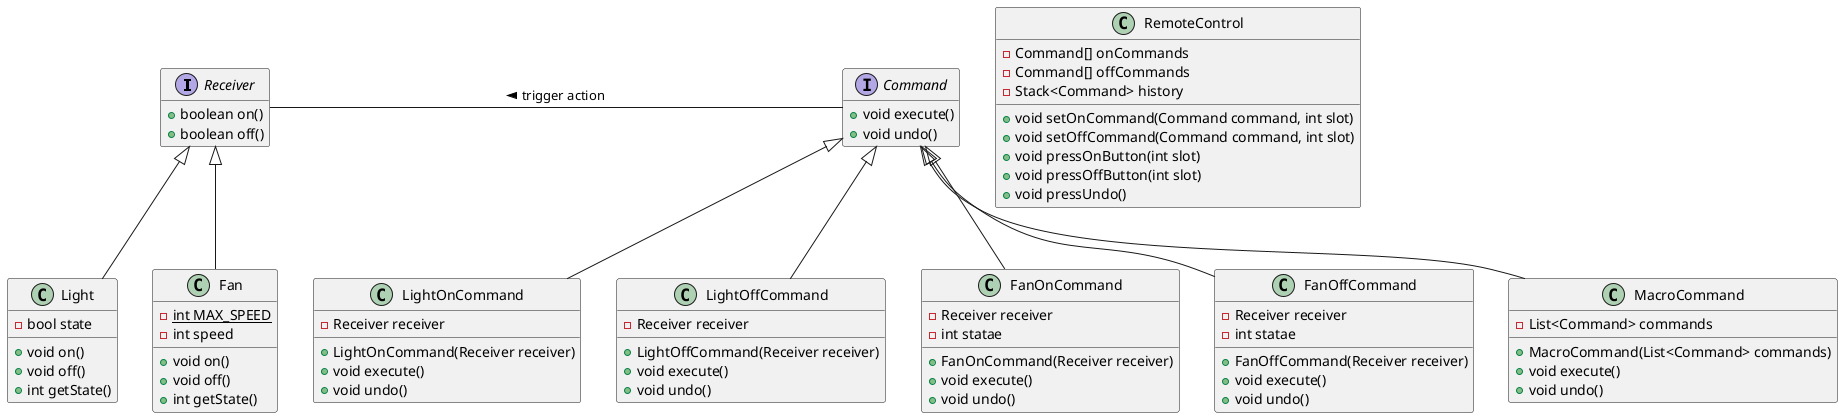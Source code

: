 @startuml example
hide empty members

interface Receiver{
    + boolean on()
    + boolean off()
}

class Light{
    - bool state
    + void on()
    + void off()
    + int getState()
}

class Fan{
    - {static} int MAX_SPEED
    - int speed
    + void on()
    + void off()
    + int getState()
}

interface Command{
    + void execute()
    + void undo()
}

class LightOnCommand{
    - Receiver receiver
    + LightOnCommand(Receiver receiver)
    + void execute()
    + void undo()
}

class LightOffCommand{
    - Receiver receiver
    + LightOffCommand(Receiver receiver)
    + void execute()
    + void undo()
}

class FanOnCommand{
    - Receiver receiver
    - int statae
    + FanOnCommand(Receiver receiver)
    + void execute()
    + void undo()
}

class FanOffCommand{
    - Receiver receiver
    - int statae
    + FanOffCommand(Receiver receiver)
    + void execute()
    + void undo()
}

class MacroCommand{
    - List<Command> commands
    + MacroCommand(List<Command> commands)
    + void execute()
    + void undo()
}

class RemoteControl{
    - Command[] onCommands
    - Command[] offCommands
    - Stack<Command> history
    + void setOnCommand(Command command, int slot)
    + void setOffCommand(Command command, int slot)
    + void pressOnButton(int slot)
    + void pressOffButton(int slot)
    + void pressUndo()
}

Receiver <|-- Light
Receiver <|-- Fan

Command <|-- LightOnCommand
Command <|-- LightOffCommand
Command <|-- FanOnCommand
Command <|-- FanOffCommand
Command <|-- MacroCommand

Command -left- Receiver: > trigger action

@enduml
